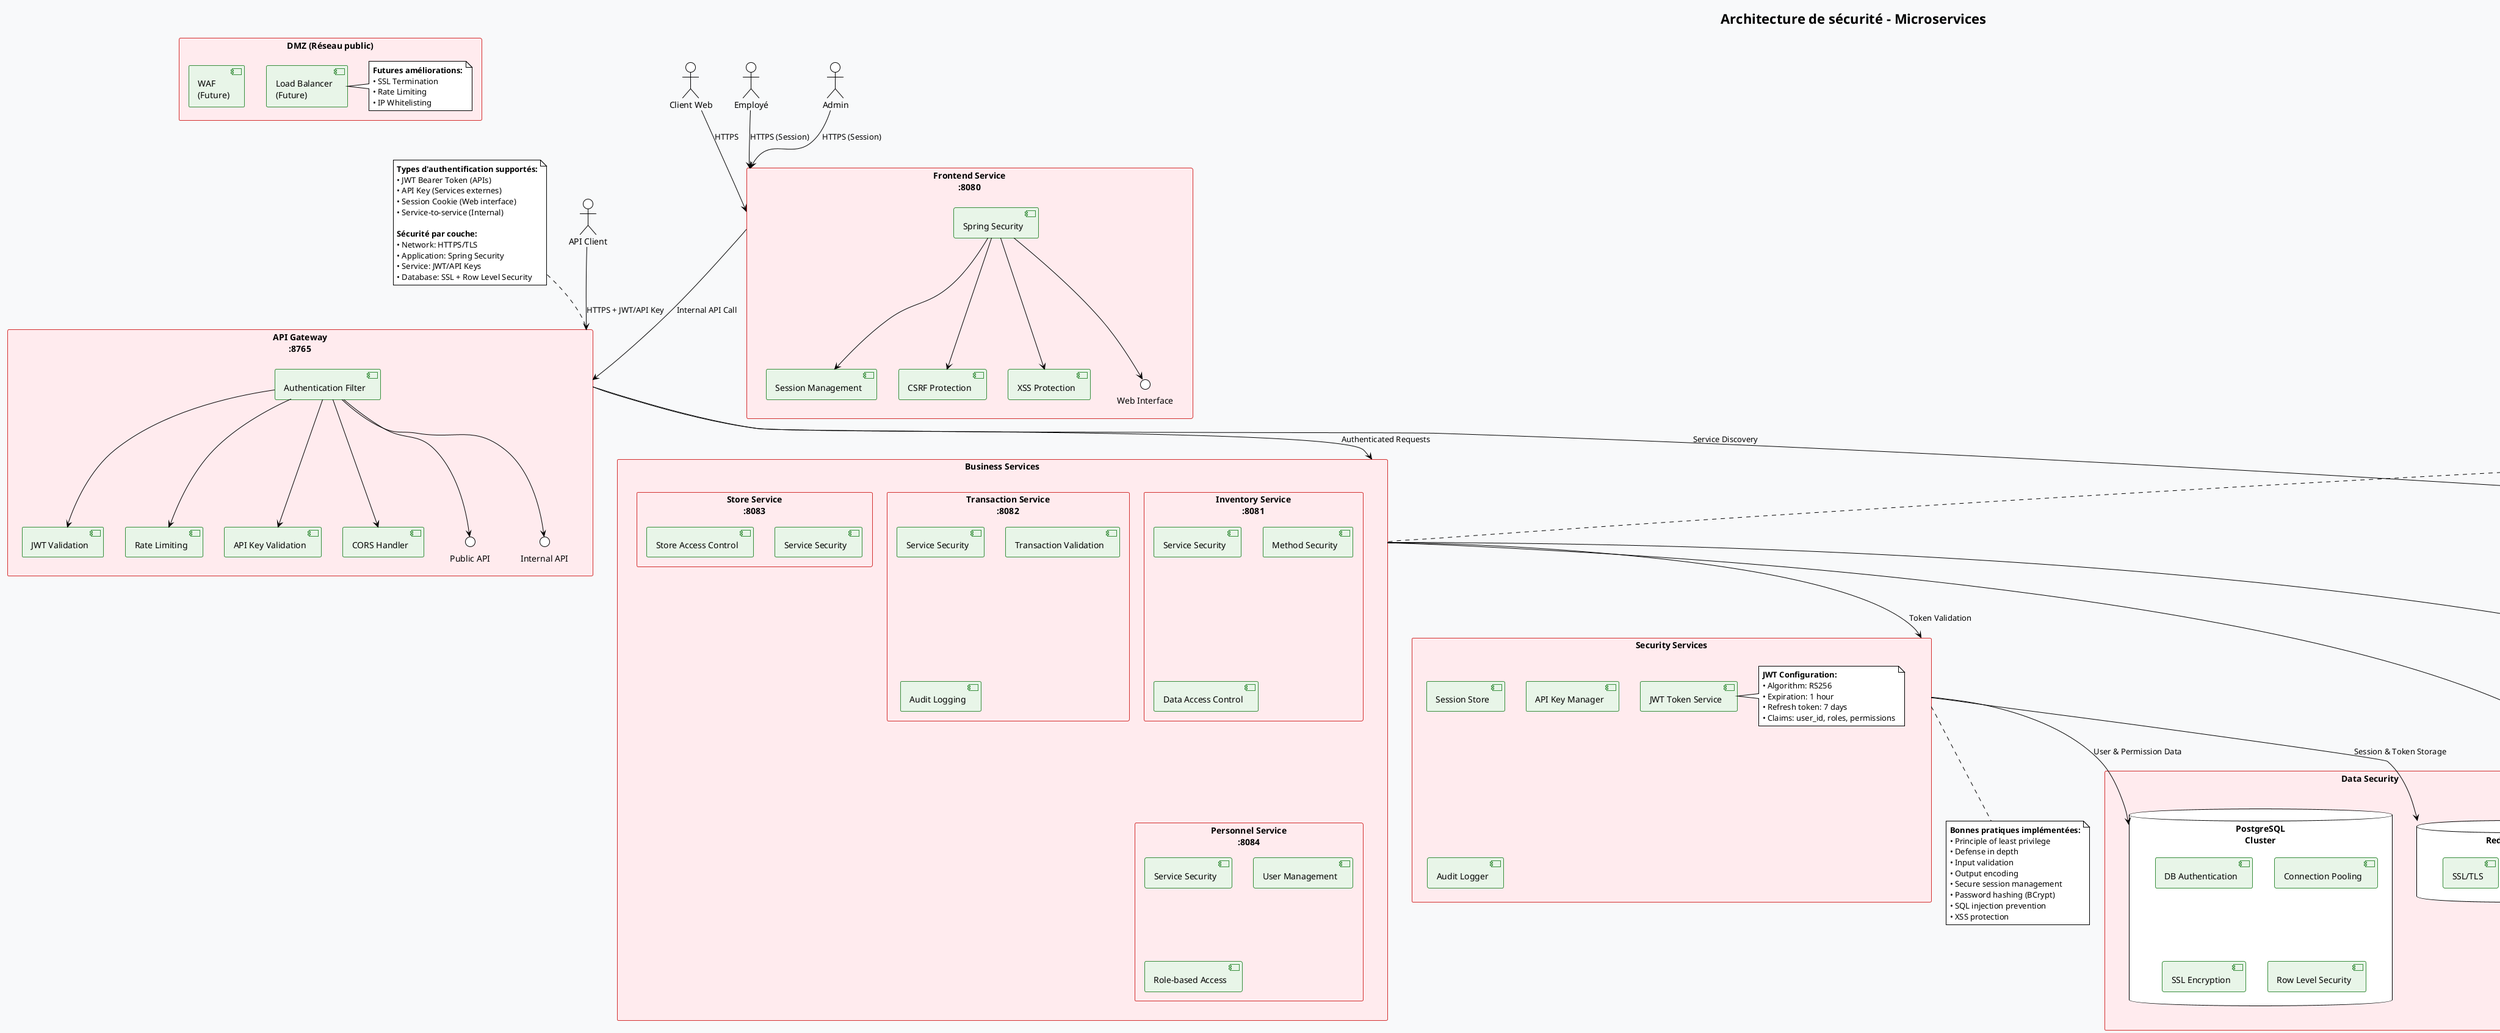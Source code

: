 @startuml microservices-security
title Architecture de sécurité - Microservices

!theme plain
skinparam backgroundColor #f8f9fa
skinparam rectangle {
  BackgroundColor #ffebee
  BorderColor #d32f2f
}
skinparam component {
  BackgroundColor #e8f5e8
  BorderColor #388e3c
}

' === Acteurs ===
actor "Client Web" as WebClient
actor "Employé" as Employee
actor "Admin" as Admin
actor "API Client" as ApiClient

' === Zone DMZ ===
rectangle "DMZ (Réseau public)" as DMZ {
  component "Load Balancer\n(Future)" as LoadBalancer
  component "WAF\n(Future)" as WAF
  
  note right of LoadBalancer
    **Futures améliorations:**
    • SSL Termination
    • Rate Limiting
    • IP Whitelisting
  end note
}

' === Frontend Service ===
rectangle "Frontend Service\n:8080" as FrontendService {
  component "Spring Security" as FrontendSecurity
  component "Session Management" as SessionMgmt
  component "CSRF Protection" as CSRFProtection
  component "XSS Protection" as XSSProtection
  
  interface "Web Interface" as WebInterface
  
  FrontendSecurity --> SessionMgmt
  FrontendSecurity --> CSRFProtection
  FrontendSecurity --> XSSProtection
  FrontendSecurity --> WebInterface
}

' === API Gateway ===
rectangle "API Gateway\n:8765" as APIGateway {
  component "Authentication Filter" as AuthFilter
  component "JWT Validation" as JWTValidation
  component "Rate Limiting" as RateLimiting
  component "API Key Validation" as ApiKeyValidation
  component "CORS Handler" as CORSHandler
  
  interface "Public API" as PublicAPI
  interface "Internal API" as InternalAPI
  
  AuthFilter --> JWTValidation
  AuthFilter --> ApiKeyValidation
  AuthFilter --> RateLimiting
  AuthFilter --> CORSHandler
  AuthFilter --> PublicAPI
  AuthFilter --> InternalAPI
}

' === Service Discovery ===
rectangle "Discovery Server\n:8761" as DiscoveryServer {
  component "Eureka Security" as EurekaSecurity
  component "Service Authentication" as ServiceAuth
  
  interface "Service Registry" as ServiceRegistry
  
  EurekaSecurity --> ServiceAuth
  EurekaSecurity --> ServiceRegistry
}

' === Business Services ===
rectangle "Business Services" as BusinessServices {
  
  rectangle "Inventory Service\n:8081" as InventoryService {
    component "Service Security" as InventorySecurity
    component "Method Security" as InventoryMethodSecurity
    component "Data Access Control" as InventoryDataAccess
  }
  
  rectangle "Transaction Service\n:8082" as TransactionService {
    component "Service Security" as TransactionSecurity
    component "Transaction Validation" as TransactionValidation
    component "Audit Logging" as AuditLogging
  }
  
  rectangle "Store Service\n:8083" as StoreService {
    component "Service Security" as StoreSecurity
    component "Store Access Control" as StoreAccessControl
  }
  
  rectangle "Personnel Service\n:8084" as PersonnelService {
    component "Service Security" as PersonnelSecurity
    component "User Management" as UserManagement
    component "Role-based Access" as RoleBasedAccess
  }
}

' === Data Layer ===
rectangle "Data Security" as DataSecurity {
  database "PostgreSQL\nCluster" as PostgreSQL {
    component "DB Authentication" as DBAuth
    component "Connection Pooling" as ConnectionPool
    component "SSL Encryption" as SSLEncryption
    component "Row Level Security" as RLS
  }
  
  database "Redis Cache" as Redis {
    component "Redis AUTH" as RedisAuth
    component "SSL/TLS" as RedisTLS
  }
}

' === Security Services ===
rectangle "Security Services" as SecurityServices {
  component "JWT Token Service" as JWTService
  component "Session Store" as SessionStore
  component "API Key Manager" as ApiKeyManager
  component "Audit Logger" as AuditLogger
  
  note right of JWTService
    **JWT Configuration:**
    • Algorithm: RS256
    • Expiration: 1 hour
    • Refresh token: 7 days
    • Claims: user_id, roles, permissions
  end note
}

' === Monitoring Security ===
rectangle "Security Monitoring" as SecurityMonitoring {
  component "Security Metrics" as SecurityMetrics
  component "Failed Login Tracking" as FailedLoginTracking
  component "Intrusion Detection" as IntrusionDetection
  component "Security Alerts" as SecurityAlerts
}

' === Flux de sécurité ===
WebClient --> FrontendService : HTTPS
Employee --> FrontendService : HTTPS (Session)
Admin --> FrontendService : HTTPS (Session)
ApiClient --> APIGateway : HTTPS + JWT/API Key

FrontendService --> APIGateway : Internal API Call
APIGateway --> DiscoveryServer : Service Discovery
APIGateway --> BusinessServices : Authenticated Requests

BusinessServices --> SecurityServices : Token Validation
BusinessServices --> DataSecurity : Secure DB Access
BusinessServices --> SecurityMonitoring : Security Events

SecurityServices --> Redis : Session & Token Storage
SecurityServices --> PostgreSQL : User & Permission Data

' === Relations avec monitoring ===
SecurityMonitoring --> SecurityMetrics : Metrics Collection
SecurityMonitoring --> SecurityAlerts : Alert Triggering

' === Types d'authentification ===
note top of APIGateway
  **Types d'authentification supportés:**
  • JWT Bearer Token (APIs)
  • API Key (Services externes)
  • Session Cookie (Web interface)
  • Service-to-service (Internal)
  
  **Sécurité par couche:**
  • Network: HTTPS/TLS
  • Application: Spring Security
  • Service: JWT/API Keys
  • Database: SSL + Row Level Security
end note

' === Bonnes pratiques ===
note bottom of SecurityServices
  **Bonnes pratiques implémentées:**
  • Principle of least privilege
  • Defense in depth
  • Input validation
  • Output encoding
  • Secure session management
  • Password hashing (BCrypt)
  • SQL injection prevention
  • XSS protection
end note

' === Vulnérabilités à surveiller ===
note bottom of SecurityMonitoring
  **Surveillance sécurité:**
  • Tentatives de connexion échouées
  • Requêtes suspectes
  • Accès non autorisés
  • Exploitation de vulnérabilités
  • Déni de service (DDoS)
  • Injection SQL
  • Cross-site scripting (XSS)
  • Cross-site request forgery (CSRF)
end note

' === Améliorations futures ===
note right of BusinessServices
  **Améliorations prévues:**
  • OAuth 2.0 / OpenID Connect
  • Multi-factor authentication
  • Certificate-based authentication
  • Service mesh (mTLS)
  • Zero-trust architecture
  • API versioning security
  • Data encryption at rest
  • Key rotation automation
end note

@enduml
